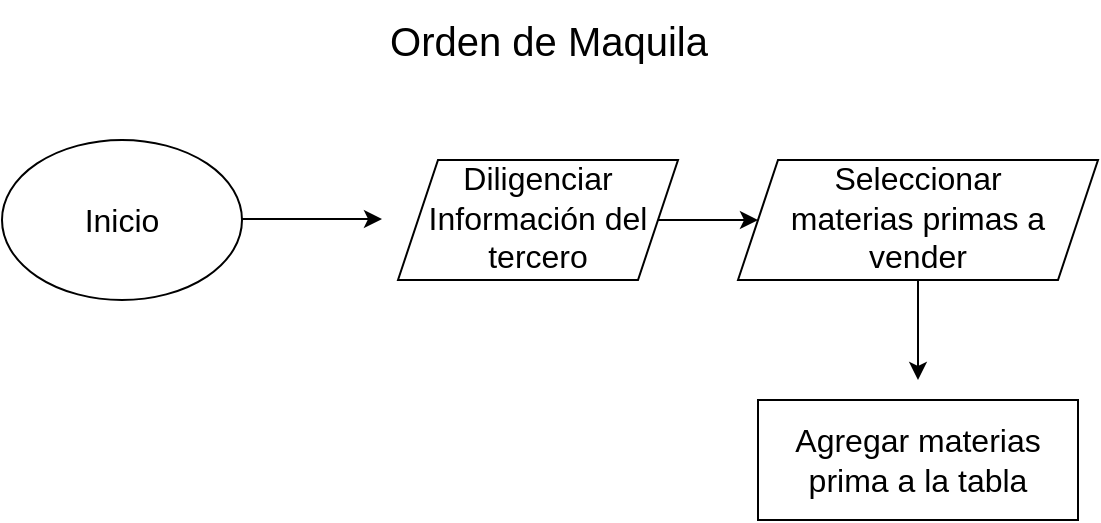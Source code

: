 <mxfile>
    <diagram id="wOYcm3_ZPX9adSm6tgCB" name="Page-1">
        <mxGraphModel dx="1086" dy="678" grid="1" gridSize="10" guides="1" tooltips="1" connect="1" arrows="1" fold="1" page="1" pageScale="1" pageWidth="850" pageHeight="1100" math="0" shadow="0">
            <root>
                <mxCell id="0"/>
                <mxCell id="1" parent="0"/>
                <mxCell id="2" value="Orden de Maquila" style="text;html=1;align=center;verticalAlign=middle;resizable=0;points=[];autosize=1;strokeColor=none;fillColor=none;fontSize=20;" vertex="1" parent="1">
                    <mxGeometry x="325" y="40" width="180" height="40" as="geometry"/>
                </mxCell>
                <mxCell id="3" style="edgeStyle=none;html=1;exitX=1;exitY=0.5;exitDx=0;exitDy=0;fontSize=16;" edge="1" parent="1">
                    <mxGeometry relative="1" as="geometry">
                        <mxPoint x="332" y="149.5" as="targetPoint"/>
                        <mxPoint x="252" y="149.5" as="sourcePoint"/>
                    </mxGeometry>
                </mxCell>
                <mxCell id="4" value="&lt;font style=&quot;font-size: 16px;&quot;&gt;Inicio&lt;/font&gt;" style="ellipse;whiteSpace=wrap;html=1;" vertex="1" parent="1">
                    <mxGeometry x="142" y="110" width="120" height="80" as="geometry"/>
                </mxCell>
                <mxCell id="8" style="edgeStyle=none;html=1;exitX=1;exitY=0.5;exitDx=0;exitDy=0;" edge="1" parent="1" source="7">
                    <mxGeometry relative="1" as="geometry">
                        <mxPoint x="520" y="150" as="targetPoint"/>
                    </mxGeometry>
                </mxCell>
                <mxCell id="7" value="&lt;br&gt;Diligenciar &lt;br&gt;Información del tercero" style="shape=parallelogram;perimeter=parallelogramPerimeter;whiteSpace=wrap;html=1;fixedSize=1;fontSize=16;verticalAlign=bottom;" vertex="1" parent="1">
                    <mxGeometry x="340" y="120" width="140" height="60" as="geometry"/>
                </mxCell>
                <mxCell id="16" style="edgeStyle=none;html=1;exitX=0.5;exitY=1;exitDx=0;exitDy=0;" edge="1" parent="1" source="14">
                    <mxGeometry relative="1" as="geometry">
                        <mxPoint x="600" y="230" as="targetPoint"/>
                    </mxGeometry>
                </mxCell>
                <mxCell id="14" value="&lt;br&gt;Seleccionar &lt;br&gt;materias primas a vender" style="shape=parallelogram;perimeter=parallelogramPerimeter;whiteSpace=wrap;html=1;fixedSize=1;fontSize=16;verticalAlign=bottom;" vertex="1" parent="1">
                    <mxGeometry x="510" y="120" width="180" height="60" as="geometry"/>
                </mxCell>
                <mxCell id="17" value="Agregar materias prima a la tabla" style="rounded=0;whiteSpace=wrap;html=1;fontSize=16;" vertex="1" parent="1">
                    <mxGeometry x="520" y="240" width="160" height="60" as="geometry"/>
                </mxCell>
            </root>
        </mxGraphModel>
    </diagram>
</mxfile>